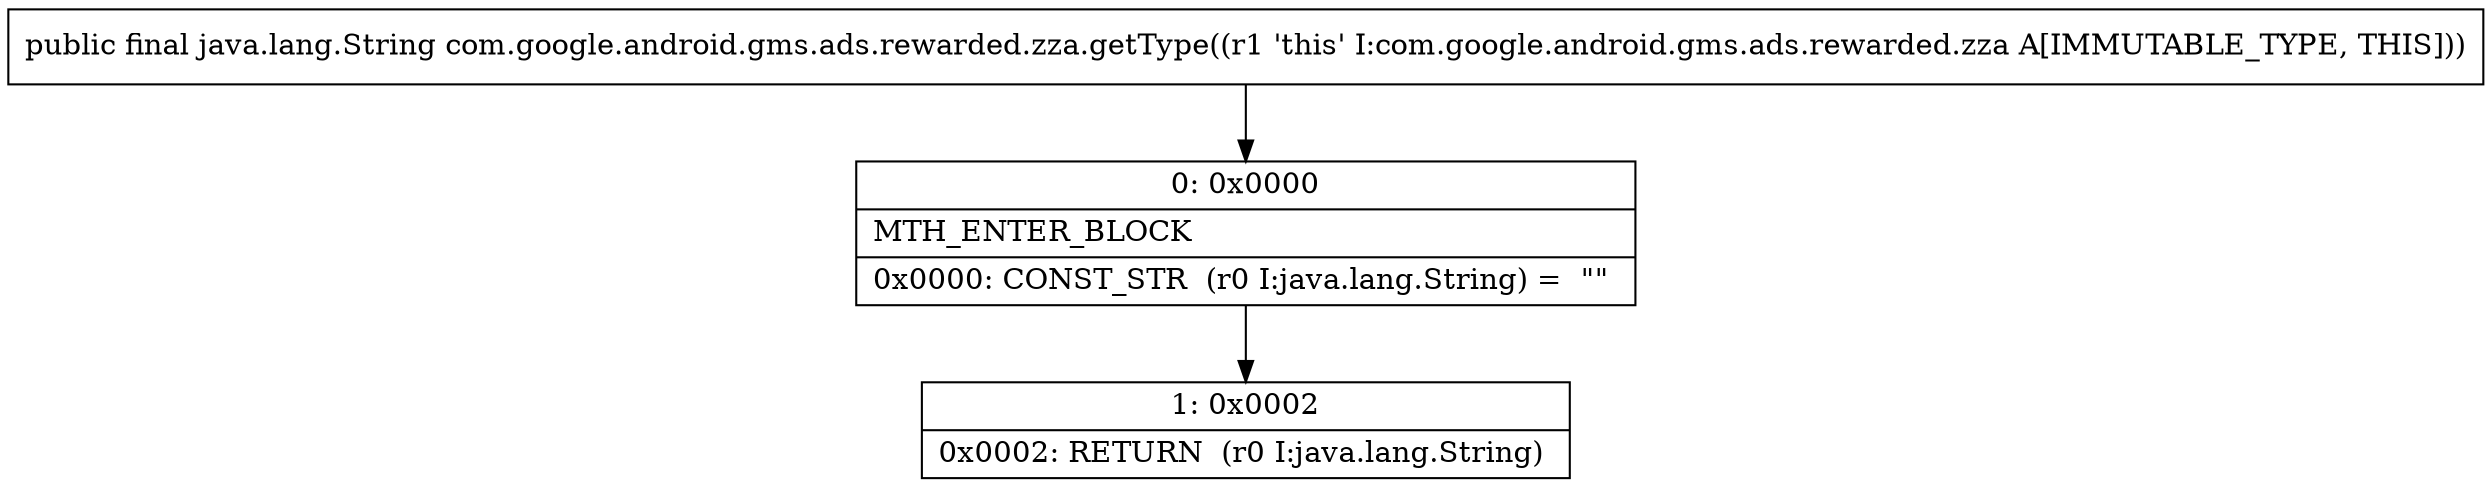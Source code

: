 digraph "CFG forcom.google.android.gms.ads.rewarded.zza.getType()Ljava\/lang\/String;" {
Node_0 [shape=record,label="{0\:\ 0x0000|MTH_ENTER_BLOCK\l|0x0000: CONST_STR  (r0 I:java.lang.String) =  \"\" \l}"];
Node_1 [shape=record,label="{1\:\ 0x0002|0x0002: RETURN  (r0 I:java.lang.String) \l}"];
MethodNode[shape=record,label="{public final java.lang.String com.google.android.gms.ads.rewarded.zza.getType((r1 'this' I:com.google.android.gms.ads.rewarded.zza A[IMMUTABLE_TYPE, THIS])) }"];
MethodNode -> Node_0;
Node_0 -> Node_1;
}

